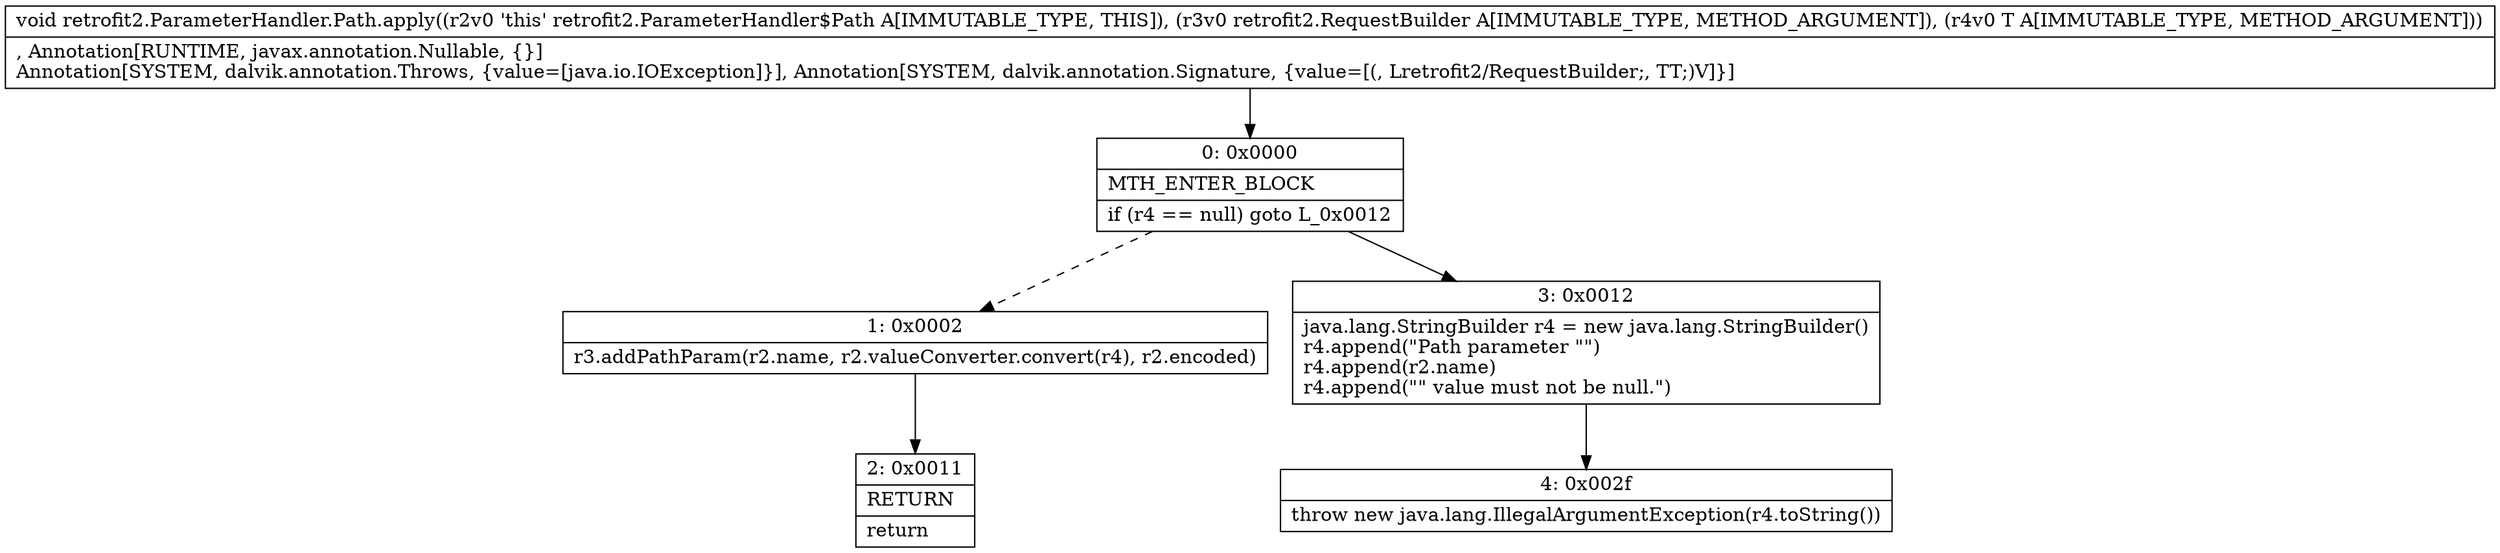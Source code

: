 digraph "CFG forretrofit2.ParameterHandler.Path.apply(Lretrofit2\/RequestBuilder;Ljava\/lang\/Object;)V" {
Node_0 [shape=record,label="{0\:\ 0x0000|MTH_ENTER_BLOCK\l|if (r4 == null) goto L_0x0012\l}"];
Node_1 [shape=record,label="{1\:\ 0x0002|r3.addPathParam(r2.name, r2.valueConverter.convert(r4), r2.encoded)\l}"];
Node_2 [shape=record,label="{2\:\ 0x0011|RETURN\l|return\l}"];
Node_3 [shape=record,label="{3\:\ 0x0012|java.lang.StringBuilder r4 = new java.lang.StringBuilder()\lr4.append(\"Path parameter \"\")\lr4.append(r2.name)\lr4.append(\"\" value must not be null.\")\l}"];
Node_4 [shape=record,label="{4\:\ 0x002f|throw new java.lang.IllegalArgumentException(r4.toString())\l}"];
MethodNode[shape=record,label="{void retrofit2.ParameterHandler.Path.apply((r2v0 'this' retrofit2.ParameterHandler$Path A[IMMUTABLE_TYPE, THIS]), (r3v0 retrofit2.RequestBuilder A[IMMUTABLE_TYPE, METHOD_ARGUMENT]), (r4v0 T A[IMMUTABLE_TYPE, METHOD_ARGUMENT]))  | , Annotation[RUNTIME, javax.annotation.Nullable, \{\}]\lAnnotation[SYSTEM, dalvik.annotation.Throws, \{value=[java.io.IOException]\}], Annotation[SYSTEM, dalvik.annotation.Signature, \{value=[(, Lretrofit2\/RequestBuilder;, TT;)V]\}]\l}"];
MethodNode -> Node_0;
Node_0 -> Node_1[style=dashed];
Node_0 -> Node_3;
Node_1 -> Node_2;
Node_3 -> Node_4;
}

